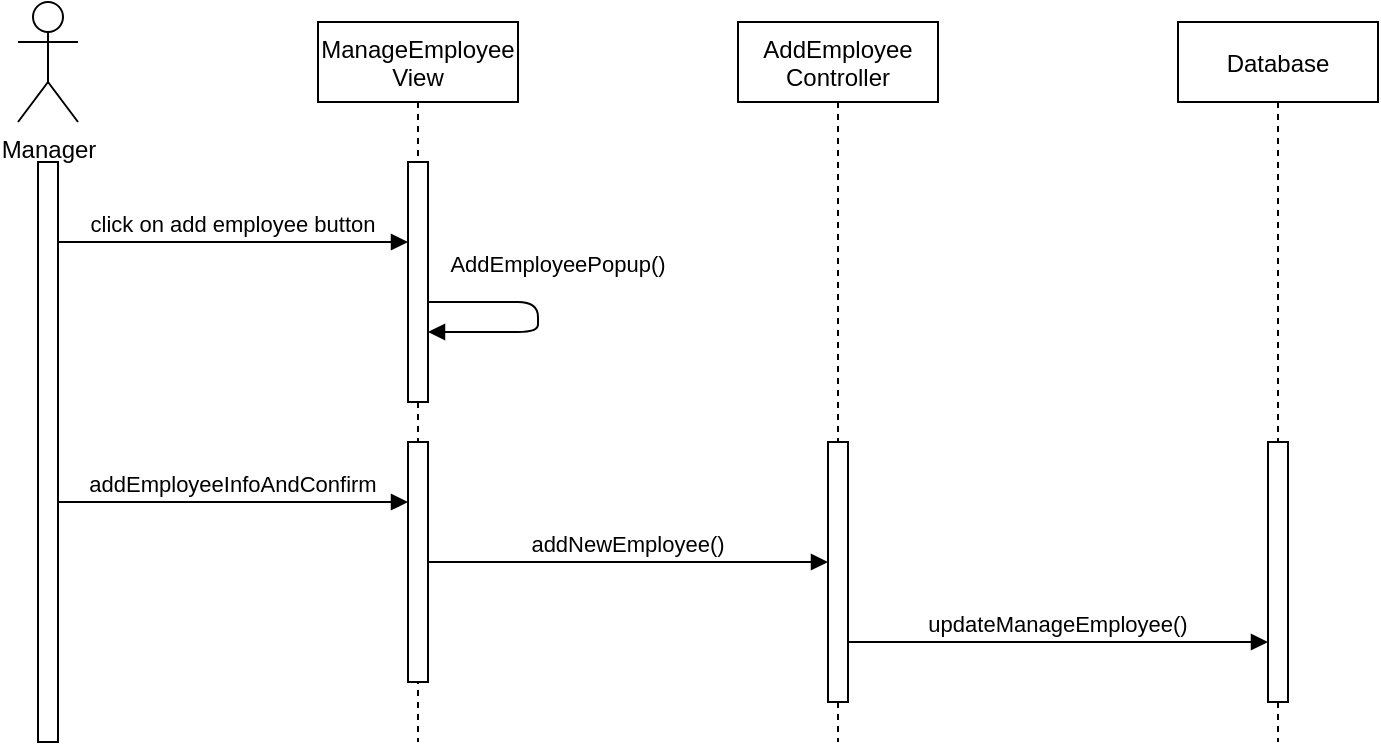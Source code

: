<mxfile version="14.1.8" type="github">
  <diagram id="GKaKh_S4XbhN8XKJnZ4r" name="Page-1">
    <mxGraphModel dx="868" dy="451" grid="1" gridSize="10" guides="1" tooltips="1" connect="1" arrows="1" fold="1" page="1" pageScale="1" pageWidth="827" pageHeight="1169" math="0" shadow="0">
      <root>
        <mxCell id="0" />
        <mxCell id="1" parent="0" />
        <mxCell id="z8EuOmVdRvKHD9WgISt6-1" value="ManageEmployee&#xa;View" style="shape=umlLifeline;perimeter=lifelinePerimeter;container=1;collapsible=0;recursiveResize=0;rounded=0;shadow=0;strokeWidth=1;" vertex="1" parent="1">
          <mxGeometry x="200" y="80" width="100" height="360" as="geometry" />
        </mxCell>
        <mxCell id="z8EuOmVdRvKHD9WgISt6-2" value="" style="points=[];perimeter=orthogonalPerimeter;rounded=0;shadow=0;strokeWidth=1;" vertex="1" parent="z8EuOmVdRvKHD9WgISt6-1">
          <mxGeometry x="45" y="70" width="10" height="120" as="geometry" />
        </mxCell>
        <mxCell id="z8EuOmVdRvKHD9WgISt6-11" value="AddEmployeePopup()" style="verticalAlign=bottom;endArrow=block;shadow=0;strokeWidth=1;" edge="1" parent="z8EuOmVdRvKHD9WgISt6-1" source="z8EuOmVdRvKHD9WgISt6-2" target="z8EuOmVdRvKHD9WgISt6-2">
          <mxGeometry x="-0.12" y="14" relative="1" as="geometry">
            <mxPoint x="-70" y="155" as="sourcePoint" />
            <mxPoint x="180" y="175" as="targetPoint" />
            <Array as="points">
              <mxPoint x="110" y="140" />
              <mxPoint x="110" y="155" />
            </Array>
            <mxPoint x="-4" y="-10" as="offset" />
          </mxGeometry>
        </mxCell>
        <mxCell id="z8EuOmVdRvKHD9WgISt6-3" value="AddEmployee&#xa;Controller" style="shape=umlLifeline;perimeter=lifelinePerimeter;container=1;collapsible=0;recursiveResize=0;rounded=0;shadow=0;strokeWidth=1;" vertex="1" parent="1">
          <mxGeometry x="410" y="80" width="100" height="360" as="geometry" />
        </mxCell>
        <mxCell id="z8EuOmVdRvKHD9WgISt6-4" value="" style="points=[];perimeter=orthogonalPerimeter;rounded=0;shadow=0;strokeWidth=1;" vertex="1" parent="z8EuOmVdRvKHD9WgISt6-3">
          <mxGeometry x="45" y="210" width="10" height="130" as="geometry" />
        </mxCell>
        <mxCell id="z8EuOmVdRvKHD9WgISt6-5" value="click on add employee button" style="verticalAlign=bottom;endArrow=block;shadow=0;strokeWidth=1;" edge="1" parent="1" source="z8EuOmVdRvKHD9WgISt6-10" target="z8EuOmVdRvKHD9WgISt6-2">
          <mxGeometry relative="1" as="geometry">
            <mxPoint x="175" y="560" as="sourcePoint" />
            <mxPoint x="300" y="490" as="targetPoint" />
            <Array as="points">
              <mxPoint x="120" y="190" />
            </Array>
          </mxGeometry>
        </mxCell>
        <mxCell id="z8EuOmVdRvKHD9WgISt6-7" value="Manager" style="shape=umlActor;verticalLabelPosition=bottom;verticalAlign=top;html=1;outlineConnect=0;" vertex="1" parent="1">
          <mxGeometry x="50" y="70" width="30" height="60" as="geometry" />
        </mxCell>
        <mxCell id="z8EuOmVdRvKHD9WgISt6-8" value="Database" style="shape=umlLifeline;perimeter=lifelinePerimeter;container=1;collapsible=0;recursiveResize=0;rounded=0;shadow=0;strokeWidth=1;" vertex="1" parent="1">
          <mxGeometry x="630" y="80" width="100" height="360" as="geometry" />
        </mxCell>
        <mxCell id="z8EuOmVdRvKHD9WgISt6-9" value="" style="points=[];perimeter=orthogonalPerimeter;rounded=0;shadow=0;strokeWidth=1;" vertex="1" parent="z8EuOmVdRvKHD9WgISt6-8">
          <mxGeometry x="45" y="210" width="10" height="130" as="geometry" />
        </mxCell>
        <mxCell id="z8EuOmVdRvKHD9WgISt6-10" value="" style="points=[];perimeter=orthogonalPerimeter;rounded=0;shadow=0;strokeWidth=1;" vertex="1" parent="1">
          <mxGeometry x="60" y="150" width="10" height="290" as="geometry" />
        </mxCell>
        <mxCell id="z8EuOmVdRvKHD9WgISt6-12" value="" style="points=[];perimeter=orthogonalPerimeter;rounded=0;shadow=0;strokeWidth=1;" vertex="1" parent="1">
          <mxGeometry x="245" y="290" width="10" height="120" as="geometry" />
        </mxCell>
        <mxCell id="z8EuOmVdRvKHD9WgISt6-13" value="addEmployeeInfoAndConfirm" style="verticalAlign=bottom;endArrow=block;shadow=0;strokeWidth=1;" edge="1" parent="1">
          <mxGeometry relative="1" as="geometry">
            <mxPoint x="70" y="320" as="sourcePoint" />
            <mxPoint x="245" y="320" as="targetPoint" />
            <Array as="points">
              <mxPoint x="120" y="320" />
            </Array>
          </mxGeometry>
        </mxCell>
        <mxCell id="z8EuOmVdRvKHD9WgISt6-14" value="addNewEmployee()" style="verticalAlign=bottom;endArrow=block;shadow=0;strokeWidth=1;" edge="1" parent="1" source="z8EuOmVdRvKHD9WgISt6-12" target="z8EuOmVdRvKHD9WgISt6-4">
          <mxGeometry relative="1" as="geometry">
            <mxPoint x="280" y="349.5" as="sourcePoint" />
            <mxPoint x="455" y="349.5" as="targetPoint" />
            <Array as="points" />
          </mxGeometry>
        </mxCell>
        <mxCell id="z8EuOmVdRvKHD9WgISt6-15" value="updateManageEmployee()" style="verticalAlign=bottom;endArrow=block;shadow=0;strokeWidth=1;" edge="1" parent="1" source="z8EuOmVdRvKHD9WgISt6-4" target="z8EuOmVdRvKHD9WgISt6-9">
          <mxGeometry relative="1" as="geometry">
            <mxPoint x="480" y="390" as="sourcePoint" />
            <mxPoint x="680" y="390" as="targetPoint" />
            <Array as="points">
              <mxPoint x="555" y="390" />
            </Array>
          </mxGeometry>
        </mxCell>
      </root>
    </mxGraphModel>
  </diagram>
</mxfile>
